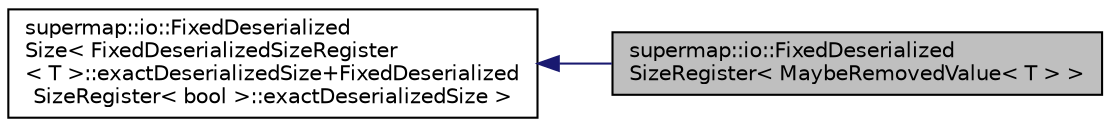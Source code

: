 digraph "supermap::io::FixedDeserializedSizeRegister&lt; MaybeRemovedValue&lt; T &gt; &gt;"
{
 // LATEX_PDF_SIZE
  edge [fontname="Helvetica",fontsize="10",labelfontname="Helvetica",labelfontsize="10"];
  node [fontname="Helvetica",fontsize="10",shape=record];
  rankdir="LR";
  Node1 [label="supermap::io::FixedDeserialized\lSizeRegister\< MaybeRemovedValue\< T \> \>",height=0.2,width=0.4,color="black", fillcolor="grey75", style="filled", fontcolor="black",tooltip="FixedDeserializedSizeRegister template specialization for MaybeRemovedValue."];
  Node2 -> Node1 [dir="back",color="midnightblue",fontsize="10",style="solid",fontname="Helvetica"];
  Node2 [label="supermap::io::FixedDeserialized\lSize\< FixedDeserializedSizeRegister\l\< T \>::exactDeserializedSize+FixedDeserialized\lSizeRegister\< bool \>::exactDeserializedSize \>",height=0.2,width=0.4,color="black", fillcolor="white", style="filled",URL="$structsupermap_1_1io_1_1FixedDeserializedSize.html",tooltip=" "];
}

